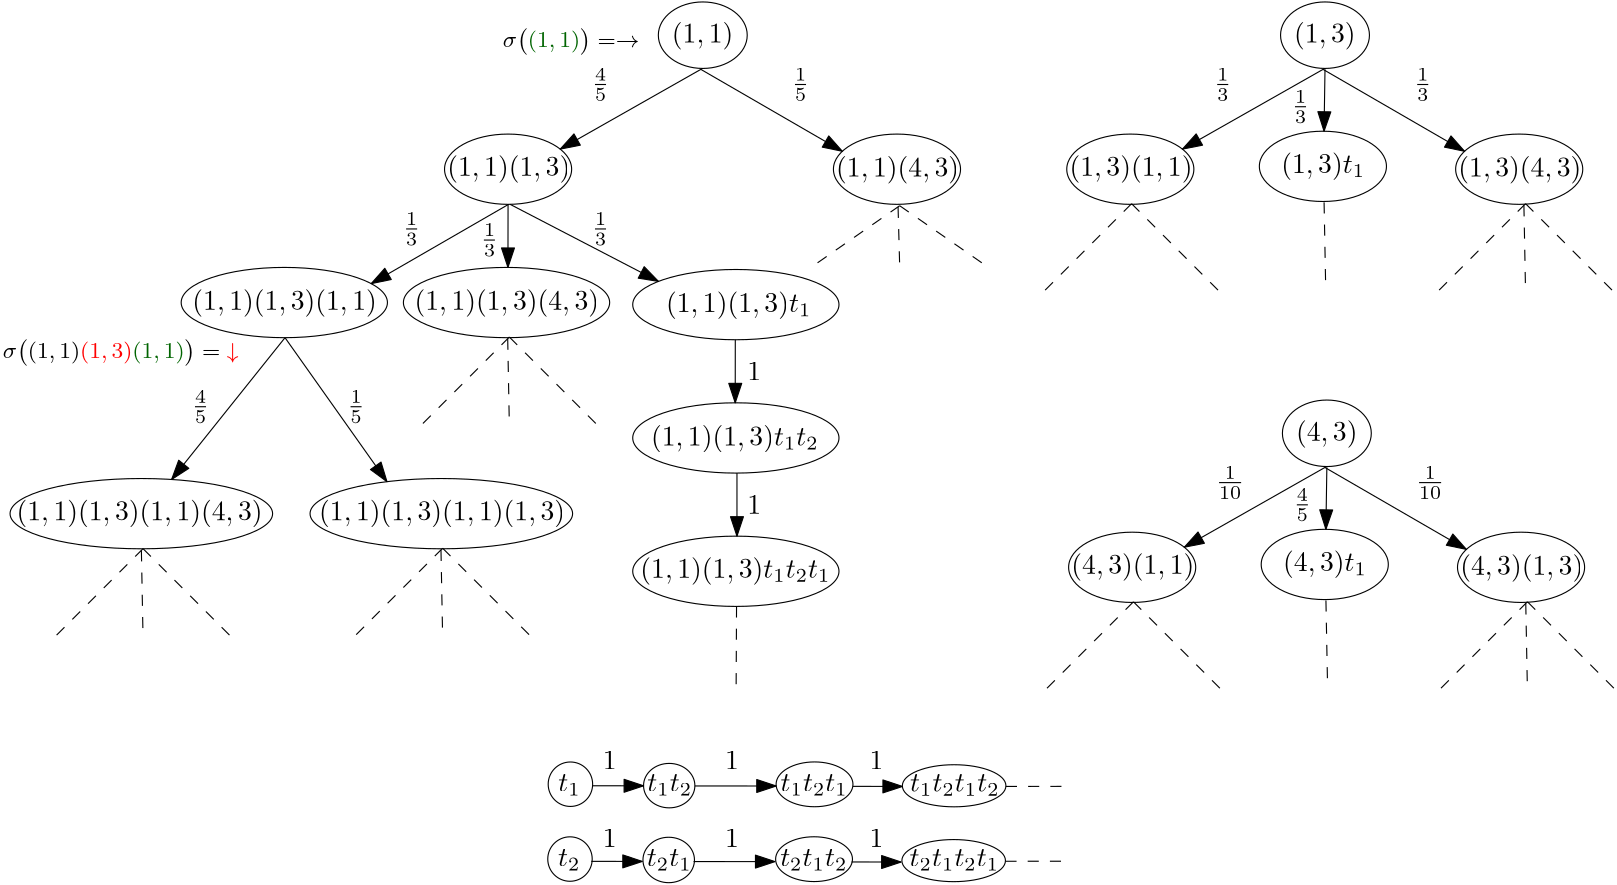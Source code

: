 <?xml version="1.0"?>
<!DOCTYPE ipe SYSTEM "ipe.dtd">
<ipe version="70206" creator="Ipe 7.2.6">
<info created="D:20170705220140" modified="D:20170810131327"/>
<preamble>\usepackage{amsfonts}
\usepackage{amsmath} 
\usepackage{amssymb}
\usepackage{xcolor}
</preamble>
<ipestyle name="basic">
<symbol name="arrow/arc(spx)">
<path stroke="sym-stroke" fill="sym-stroke" pen="sym-pen">
0 0 m
-1 0.333 l
-1 -0.333 l
h
</path>
</symbol>
<symbol name="arrow/farc(spx)">
<path stroke="sym-stroke" fill="white" pen="sym-pen">
0 0 m
-1 0.333 l
-1 -0.333 l
h
</path>
</symbol>
<symbol name="arrow/ptarc(spx)">
<path stroke="sym-stroke" fill="sym-stroke" pen="sym-pen">
0 0 m
-1 0.333 l
-0.8 0 l
-1 -0.333 l
h
</path>
</symbol>
<symbol name="arrow/fptarc(spx)">
<path stroke="sym-stroke" fill="white" pen="sym-pen">
0 0 m
-1 0.333 l
-0.8 0 l
-1 -0.333 l
h
</path>
</symbol>
<symbol name="mark/circle(sx)" transformations="translations">
<path fill="sym-stroke">
0.6 0 0 0.6 0 0 e
0.4 0 0 0.4 0 0 e
</path>
</symbol>
<symbol name="mark/disk(sx)" transformations="translations">
<path fill="sym-stroke">
0.6 0 0 0.6 0 0 e
</path>
</symbol>
<symbol name="mark/fdisk(sfx)" transformations="translations">
<group>
<path fill="sym-fill">
0.5 0 0 0.5 0 0 e
</path>
<path fill="sym-stroke" fillrule="eofill">
0.6 0 0 0.6 0 0 e
0.4 0 0 0.4 0 0 e
</path>
</group>
</symbol>
<symbol name="mark/box(sx)" transformations="translations">
<path fill="sym-stroke" fillrule="eofill">
-0.6 -0.6 m
0.6 -0.6 l
0.6 0.6 l
-0.6 0.6 l
h
-0.4 -0.4 m
0.4 -0.4 l
0.4 0.4 l
-0.4 0.4 l
h
</path>
</symbol>
<symbol name="mark/square(sx)" transformations="translations">
<path fill="sym-stroke">
-0.6 -0.6 m
0.6 -0.6 l
0.6 0.6 l
-0.6 0.6 l
h
</path>
</symbol>
<symbol name="mark/fsquare(sfx)" transformations="translations">
<group>
<path fill="sym-fill">
-0.5 -0.5 m
0.5 -0.5 l
0.5 0.5 l
-0.5 0.5 l
h
</path>
<path fill="sym-stroke" fillrule="eofill">
-0.6 -0.6 m
0.6 -0.6 l
0.6 0.6 l
-0.6 0.6 l
h
-0.4 -0.4 m
0.4 -0.4 l
0.4 0.4 l
-0.4 0.4 l
h
</path>
</group>
</symbol>
<symbol name="mark/cross(sx)" transformations="translations">
<group>
<path fill="sym-stroke">
-0.43 -0.57 m
0.57 0.43 l
0.43 0.57 l
-0.57 -0.43 l
h
</path>
<path fill="sym-stroke">
-0.43 0.57 m
0.57 -0.43 l
0.43 -0.57 l
-0.57 0.43 l
h
</path>
</group>
</symbol>
<symbol name="arrow/fnormal(spx)">
<path stroke="sym-stroke" fill="white" pen="sym-pen">
0 0 m
-1 0.333 l
-1 -0.333 l
h
</path>
</symbol>
<symbol name="arrow/pointed(spx)">
<path stroke="sym-stroke" fill="sym-stroke" pen="sym-pen">
0 0 m
-1 0.333 l
-0.8 0 l
-1 -0.333 l
h
</path>
</symbol>
<symbol name="arrow/fpointed(spx)">
<path stroke="sym-stroke" fill="white" pen="sym-pen">
0 0 m
-1 0.333 l
-0.8 0 l
-1 -0.333 l
h
</path>
</symbol>
<symbol name="arrow/linear(spx)">
<path stroke="sym-stroke" pen="sym-pen">
-1 0.333 m
0 0 l
-1 -0.333 l
</path>
</symbol>
<symbol name="arrow/fdouble(spx)">
<path stroke="sym-stroke" fill="white" pen="sym-pen">
0 0 m
-1 0.333 l
-1 -0.333 l
h
-1 0 m
-2 0.333 l
-2 -0.333 l
h
</path>
</symbol>
<symbol name="arrow/double(spx)">
<path stroke="sym-stroke" fill="sym-stroke" pen="sym-pen">
0 0 m
-1 0.333 l
-1 -0.333 l
h
-1 0 m
-2 0.333 l
-2 -0.333 l
h
</path>
</symbol>
<pen name="heavier" value="0.8"/>
<pen name="fat" value="1.2"/>
<pen name="ultrafat" value="2"/>
<symbolsize name="large" value="5"/>
<symbolsize name="small" value="2"/>
<symbolsize name="tiny" value="1.1"/>
<arrowsize name="large" value="10"/>
<arrowsize name="small" value="5"/>
<arrowsize name="tiny" value="3"/>
<color name="red" value="1 0 0"/>
<color name="green" value="0 1 0"/>
<color name="blue" value="0 0 1"/>
<color name="yellow" value="1 1 0"/>
<color name="orange" value="1 0.647 0"/>
<color name="gold" value="1 0.843 0"/>
<color name="purple" value="0.627 0.125 0.941"/>
<color name="gray" value="0.745"/>
<color name="brown" value="0.647 0.165 0.165"/>
<color name="navy" value="0 0 0.502"/>
<color name="pink" value="1 0.753 0.796"/>
<color name="seagreen" value="0.18 0.545 0.341"/>
<color name="turquoise" value="0.251 0.878 0.816"/>
<color name="violet" value="0.933 0.51 0.933"/>
<color name="darkblue" value="0 0 0.545"/>
<color name="darkcyan" value="0 0.545 0.545"/>
<color name="darkgray" value="0.663"/>
<color name="darkgreen" value="0 0.392 0"/>
<color name="darkmagenta" value="0.545 0 0.545"/>
<color name="darkorange" value="1 0.549 0"/>
<color name="darkred" value="0.545 0 0"/>
<color name="lightblue" value="0.678 0.847 0.902"/>
<color name="lightcyan" value="0.878 1 1"/>
<color name="lightgray" value="0.827"/>
<color name="lightgreen" value="0.565 0.933 0.565"/>
<color name="lightyellow" value="1 1 0.878"/>
<dashstyle name="dashed" value="[4] 0"/>
<dashstyle name="dotted" value="[1 3] 0"/>
<dashstyle name="dash dotted" value="[4 2 1 2] 0"/>
<dashstyle name="dash dot dotted" value="[4 2 1 2 1 2] 0"/>
<textsize name="large" value="\large"/>
<textsize name="Large" value="\Large"/>
<textsize name="LARGE" value="\LARGE"/>
<textsize name="huge" value="\huge"/>
<textsize name="Huge" value="\Huge"/>
<textsize name="small" value="\small"/>
<textsize name="footnote" value="\footnotesize"/>
<textsize name="tiny" value="\tiny"/>
<textstyle name="center" begin="\begin{center}" end="\end{center}"/>
<textstyle name="itemize" begin="\begin{itemize}" end="\end{itemize}"/>
<textstyle name="item" begin="\begin{itemize}\item{}" end="\end{itemize}"/>
<gridsize name="4 pts" value="4"/>
<gridsize name="8 pts (~3 mm)" value="8"/>
<gridsize name="16 pts (~6 mm)" value="16"/>
<gridsize name="32 pts (~12 mm)" value="32"/>
<gridsize name="10 pts (~3.5 mm)" value="10"/>
<gridsize name="20 pts (~7 mm)" value="20"/>
<gridsize name="14 pts (~5 mm)" value="14"/>
<gridsize name="28 pts (~10 mm)" value="28"/>
<gridsize name="56 pts (~20 mm)" value="56"/>
<anglesize name="90 deg" value="90"/>
<anglesize name="60 deg" value="60"/>
<anglesize name="45 deg" value="45"/>
<anglesize name="30 deg" value="30"/>
<anglesize name="22.5 deg" value="22.5"/>
<opacity name="10%" value="0.1"/>
<opacity name="30%" value="0.3"/>
<opacity name="50%" value="0.5"/>
<opacity name="75%" value="0.75"/>
<tiling name="falling" angle="-60" step="4" width="1"/>
<tiling name="rising" angle="30" step="4" width="1"/>
</ipestyle>
<page>
<layer name="alpha"/>
<view layers="alpha" active="alpha"/>
<text layer="alpha" matrix="1 0 0 1 204.861 9.59349" transformations="translations" pos="40 816" stroke="black" type="label" width="22.139" height="7.473" depth="2.49" valign="baseline" style="math">(1, 1)</text>
<text matrix="1 0 0 1 80 5.6464" transformations="translations" pos="84 772" stroke="black" type="label" width="44.278" height="7.473" depth="2.49" valign="baseline" style="math">(1, 1) (1, 3)</text>
<text matrix="1 0 0 1 220 5.36149" transformations="translations" pos="84 772" stroke="black" type="label" width="44.278" height="7.473" depth="2.49" valign="baseline" style="math">(1, 1) (4, 3)</text>
<text matrix="1 0 0 1 68.2205 -42.6151" transformations="translations" pos="84 772" stroke="black" type="label" width="66.418" height="7.473" depth="2.49" valign="baseline" style="math">(1, 1) (1, 3) (4, 3)</text>
<text matrix="1 0 0 1 -75.0516 -118.329" transformations="translations" pos="84 772" stroke="black" type="label" width="88.557" height="7.473" depth="2.49" valign="baseline" style="math">(1, 1) (1, 3) (1, 1) (4,3)</text>
<text matrix="1 0 0 1 33.8723 -118.38" transformations="translations" pos="84 772" stroke="black" type="label" width="88.557" height="7.473" depth="2.49" valign="baseline" style="math">(1, 1) (1, 3) (1, 1) (1,3)</text>
<text matrix="1 0 0 1 158.749 -43.4393" transformations="translations" pos="84 772" stroke="black" type="label" width="52.345" height="7.473" depth="2.49" valign="baseline" style="math">(1, 1) (1, 3) t_1</text>
<path matrix="1 0 0 0.748014 112 217.87" stroke="black">
16 0 0 16 144 816 e
</path>
<path matrix="1.80861 0 0 1 55.692 -12" stroke="black">
12.6491 0 0 12.6491 72 792 e
</path>
<path matrix="1.80861 0 0 1 195.692 -12" stroke="black">
12.6491 0 0 12.6491 72 792 e
</path>
<path matrix="2.93515 0 0 1 -25.9806 -60" stroke="black">
12.6491 0 0 12.6491 72 792 e
</path>
<path matrix="2.93515 0 0 1 56.5768 -60.745" stroke="black">
12.6491 0 0 12.6491 72 792 e
</path>
<path matrix="3.73628 0 0 1 -215.133 -136" stroke="black">
12.6491 0 0 12.6491 72 792 e
</path>
<path matrix="3.73628 0 0 1 -107.133 -136" stroke="black">
12.6491 0 0 12.6491 72 792 e
</path>
<path stroke="black" arrow="normal/normal">
255.884 816.282 m
204.682 787.232 l
</path>
<path stroke="black" arrow="normal/normal">
255.289 815.944 m
306.241 786.458 l
</path>
<text matrix="1 0 0 1 -11.7795 -42.6151" transformations="translations" pos="84 772" stroke="black" type="label" width="66.418" height="7.473" depth="2.49" valign="baseline" style="math">(1, 1) (1, 3) (1, 1)</text>
<path matrix="2.93515 0 0 1 -105.981 -60" stroke="black">
12.6491 0 0 12.6491 72 792 e
</path>
<path stroke="black" arrow="normal/normal">
185.901 767.351 m
185.863 744.648 l
</path>
<path stroke="black" arrow="normal/normal">
186.071 767.351 m
136.633 738.812 l
</path>
<path stroke="black" arrow="normal/normal">
186.631 767.357 m
240.046 739.615 l
</path>
<path stroke="black" arrow="normal/normal">
105.603 719.351 m
142.308 667.513 l
</path>
<path stroke="black" arrow="normal/normal">
105.603 719.351 m
64.7839 668.308 l
</path>
<text matrix="1 0 0 1 153.336 -91.4393" transformations="translations" pos="84 772" stroke="black" type="label" width="60.412" height="7.473" depth="2.49" valign="baseline" style="math">(1, 1) (1, 3) t_1 t_2</text>
<path matrix="2.93515 0 0 1 56.5768 -108.745" stroke="black">
12.6491 0 0 12.6491 72 792 e
</path>
<text matrix="1 0 0 1 149.507 -139.044" transformations="translations" pos="84 772" stroke="black" type="label" width="68.479" height="7.473" depth="2.49" valign="baseline" style="math">(1, 1) (1, 3) t_1 t_2 t_1</text>
<path matrix="2.93515 0 0 1 56.5768 -156.745" stroke="black">
12.6491 0 0 12.6491 72 792 e
</path>
<path stroke="black" arrow="normal/normal">
267.706 718.606 m
267.682 695.904 l
</path>
<path stroke="black" arrow="normal/normal">
268.309 670.607 m
268.307 647.903 l
</path>
<path stroke="black" dash="dashed">
268.155 622.606 m
268 592 l
</path>
<path matrix="1 0 0 1 10.3684 95.5878" stroke="black" dash="dashed">
176 624 m
144 592 l
</path>
<path matrix="1 0 0 1 10.3684 95.5878" stroke="black" dash="dashed">
175.405 623.405 m
176 592 l
</path>
<path matrix="1 0 0 1 10.3684 95.5878" stroke="black" dash="dashed">
176 624 m
208 592 l
</path>
<path matrix="0.965864 0 0 0.671252 156.886 347.997" stroke="black" dash="dashed">
176 624 m
144 592 l
</path>
<path matrix="0.965864 0 0 0.671252 156.886 347.997" stroke="black" dash="dashed">
175.405 623.405 m
176 592 l
</path>
<path matrix="0.965864 0 0 0.671252 156.886 347.997" stroke="black" dash="dashed">
176 624 m
208 592 l
</path>
<path matrix="1 0 0 1 -121.506 19.3991" stroke="black" dash="dashed">
176 624 m
144 592 l
</path>
<path matrix="1 0 0 1 -121.506 19.3991" stroke="black" dash="dashed">
175.405 623.405 m
176 592 l
</path>
<path matrix="1 0 0 1 -121.506 19.3991" stroke="black" dash="dashed">
176 624 m
208 592 l
</path>
<path matrix="1 0 0 1 -13.6526 19.5619" stroke="black" dash="dashed">
176 624 m
144 592 l
</path>
<path matrix="1 0 0 1 -13.6526 19.5619" stroke="black" dash="dashed">
175.405 623.405 m
176 592 l
</path>
<path matrix="1 0 0 1 -13.6526 19.5619" stroke="black" dash="dashed">
176 624 m
208 592 l
</path>
<text matrix="1 0 0 1 -8 16" transformations="translations" pos="192 808" stroke="black" type="label" width="49.114" height="6.774" depth="2.79" valign="baseline" size="footnote" style="math">\sigma \big( {\color{darkgreen}(1, 1)} \big) = \rightarrow</text>
<text transformations="translations" pos="148 756" stroke="black" type="label" width="6.362" height="8.422" depth="3.43" valign="baseline" style="math">\frac{1}{3}</text>
<text matrix="1 0 0 1 28 -4" transformations="translations" pos="148 756" stroke="black" type="label" width="6.362" height="8.422" depth="3.43" valign="baseline" style="math">\frac{1}{3}</text>
<text matrix="1 0 0 1 68 0" transformations="translations" pos="148 756" stroke="black" type="label" width="6.362" height="8.422" depth="3.43" valign="baseline" style="math">\frac{1}{3}</text>
<text transformations="translations" pos="272 704" stroke="black" type="label" width="4.981" height="6.42" depth="0" valign="baseline" style="math">1</text>
<text transformations="translations" pos="272 656" stroke="black" type="label" width="4.981" height="6.42" depth="0" valign="baseline" style="math">1</text>
<text transformations="translations" pos="216 808" stroke="black" type="label" width="6.362" height="8.422" depth="3.43" valign="baseline" style="math">\frac{4}{5}</text>
<text matrix="1 0 0 1 72 0" transformations="translations" pos="216 808" stroke="black" type="label" width="6.362" height="8.422" depth="3.43" valign="baseline" style="math">\frac{1}{5}</text>
<text matrix="1 0 0 1 -188 -96" transformations="translations" pos="192 808" stroke="black" type="label" width="84.869" height="6.774" depth="2.79" valign="baseline" size="footnote" style="math">\sigma \big( (1, 1){\color{red}(1, 3)}{\color{darkgreen}(1,1)} \big) = {\color{red} \downarrow}</text>
<text matrix="1 0 0 1 -144 -116" transformations="translations" pos="216 808" stroke="black" type="label" width="6.362" height="8.422" depth="3.43" valign="baseline" style="math">\frac{4}{5}</text>
<text matrix="1 0 0 1 -88 -116" transformations="translations" pos="216 808" stroke="black" type="label" width="6.362" height="8.422" depth="3.43" valign="baseline" style="math">\frac{1}{5}</text>
<text matrix="1 0 0 1 428.861 9.59349" transformations="translations" pos="40 816" stroke="black" type="label" width="22.139" height="7.473" depth="2.49" valign="baseline" style="math">(1, 3)</text>
<text matrix="1 0 0 1 304 5.6464" transformations="translations" pos="84 772" stroke="black" type="label" width="44.278" height="7.473" depth="2.49" valign="baseline" style="math">(1, 3) (1, 1)</text>
<text matrix="1 0 0 1 444 5.36149" transformations="translations" pos="84 772" stroke="black" type="label" width="44.278" height="7.473" depth="2.49" valign="baseline" style="math">(1, 3) (4, 3)</text>
<path matrix="1 0 0 0.748014 336 217.87" stroke="black">
16 0 0 16 144 816 e
</path>
<path matrix="1.80861 0 0 1 279.692 -12" stroke="black">
12.6491 0 0 12.6491 72 792 e
</path>
<path matrix="1.80861 0 0 1 419.692 -12" stroke="black">
12.6491 0 0 12.6491 72 792 e
</path>
<path matrix="1 0 0 1 224 0" stroke="black" arrow="normal/normal">
255.884 816.282 m
204.682 787.232 l
</path>
<path matrix="1 0 0 1 224 0" stroke="black" arrow="normal/normal">
255.289 815.944 m
306.241 786.458 l
</path>
<text matrix="1 0 0 1 224 0" transformations="translations" pos="216 808" stroke="black" type="label" width="6.362" height="8.422" depth="3.43" valign="baseline" style="math">\frac{1}{3}</text>
<text matrix="1 0 0 1 296 0" transformations="translations" pos="216 808" stroke="black" type="label" width="6.362" height="8.422" depth="3.43" valign="baseline" style="math">\frac{1}{3}</text>
<text matrix="1 0 0 1 380.233 6.67786" transformations="translations" pos="84 772" stroke="black" type="label" width="30.206" height="7.473" depth="2.49" valign="baseline" style="math">(1, 3) t_1</text>
<path matrix="1.80861 0 0 1 349.026 -10.9685" stroke="black">
12.6491 0 0 12.6491 72 792 e
</path>
<path stroke="black" arrow="normal/normal">
480 816 m
479.656 793.679 l
</path>
<text matrix="1 0 0 1 252 -8" transformations="translations" pos="216 808" stroke="black" type="label" width="6.362" height="8.422" depth="3.43" valign="baseline" style="math">\frac{1}{3}</text>
<path matrix="1 0 0 1 234.368 143.588" stroke="black" dash="dashed">
176 624 m
144 592 l
</path>
<path matrix="1 0 0 1 234.368 143.588" stroke="black" dash="dashed">
176 624 m
208 592 l
</path>
<path matrix="1 0 0 1 304.264 144.669" stroke="black" dash="dashed">
175.405 623.405 m
176 592 l
</path>
<path matrix="1 0 0 1 376.203 143.601" stroke="black" dash="dashed">
176 624 m
144 592 l
</path>
<path matrix="1 0 0 1 376.203 143.601" stroke="black" dash="dashed">
175.405 623.405 m
176 592 l
</path>
<path matrix="1 0 0 1 376.203 143.601" stroke="black" dash="dashed">
176 624 m
208 592 l
</path>
<text matrix="1 0 0 1 429.528 -133.724" transformations="translations" pos="40 816" stroke="black" type="label" width="22.139" height="7.473" depth="2.49" valign="baseline" style="math">(4, 3)</text>
<text matrix="1 0 0 1 304.667 -137.671" transformations="translations" pos="84 772" stroke="black" type="label" width="44.278" height="7.473" depth="2.49" valign="baseline" style="math">(4, 3) (1, 1)</text>
<text matrix="1 0 0 1 444.667 -137.956" transformations="translations" pos="84 772" stroke="black" type="label" width="44.278" height="7.473" depth="2.49" valign="baseline" style="math">(4, 3) (1, 3)</text>
<path matrix="1 0 0 0.748014 336.667 74.553" stroke="black">
16 0 0 16 144 816 e
</path>
<path matrix="1.80861 0 0 1 280.359 -155.317" stroke="black">
12.6491 0 0 12.6491 72 792 e
</path>
<path matrix="1.80861 0 0 1 420.359 -155.317" stroke="black">
12.6491 0 0 12.6491 72 792 e
</path>
<path matrix="1 0 0 1 224.667 -143.317" stroke="black" arrow="normal/normal">
255.884 816.282 m
204.682 787.232 l
</path>
<path matrix="1 0 0 1 224.667 -143.317" stroke="black" arrow="normal/normal">
255.289 815.944 m
306.241 786.458 l
</path>
<text matrix="1 0 0 1 224.667 -143.317" transformations="translations" pos="216 808" stroke="black" type="label" width="10.334" height="8.422" depth="3.43" valign="baseline" style="math">\frac{1}{10}</text>
<text matrix="1 0 0 1 296.667 -143.317" transformations="translations" pos="216 808" stroke="black" type="label" width="10.334" height="8.422" depth="3.43" valign="baseline" style="math">\frac{1}{10}</text>
<text matrix="1 0 0 1 380.9 -136.639" transformations="translations" pos="84 772" stroke="black" type="label" width="30.206" height="7.473" depth="2.49" valign="baseline" style="math">(4, 3) t_1</text>
<path matrix="1.80861 0 0 1 349.693 -154.286" stroke="black">
12.6491 0 0 12.6491 72 792 e
</path>
<path matrix="1 0 0 1 0.667 -143.317" stroke="black" arrow="normal/normal">
480 816 m
479.656 793.679 l
</path>
<text matrix="1 0 0 1 252.667 -151.317" transformations="translations" pos="216 808" stroke="black" type="label" width="6.362" height="8.422" depth="3.43" valign="baseline" style="math">\frac{4}{5}</text>
<path matrix="1 0 0 1 235.035 0.271" stroke="black" dash="dashed">
176 624 m
144 592 l
</path>
<path matrix="1 0 0 1 235.035 0.271" stroke="black" dash="dashed">
176 624 m
208 592 l
</path>
<path matrix="1 0 0 1 304.931 1.352" stroke="black" dash="dashed">
175.405 623.405 m
176 592 l
</path>
<path matrix="1 0 0 1 376.87 0.284" stroke="black" dash="dashed">
176 624 m
144 592 l
</path>
<path matrix="1 0 0 1 376.87 0.284" stroke="black" dash="dashed">
175.405 623.405 m
176 592 l
</path>
<path matrix="1 0 0 1 376.87 0.284" stroke="black" dash="dashed">
176 624 m
208 592 l
</path>
<text matrix="1 0 0 1 156 -4" transformations="translations" pos="48 560" stroke="black" type="label" width="8.067" height="6.132" depth="1.49" valign="baseline" style="math">t_1</text>
<text matrix="1 0 0 1 156 -4" transformations="translations" pos="80 560" stroke="black" type="label" width="16.134" height="6.132" depth="1.49" valign="baseline" style="math">t_1 t_2</text>
<text matrix="1 0 0 1 156 -4" transformations="translations" pos="128 560" stroke="black" type="label" width="24.201" height="6.132" depth="1.49" valign="baseline" style="math">t_1 t_2 t_1</text>
<text matrix="1 0 0 1 154.596 -4.07044" transformations="translations" pos="176 560" stroke="black" type="label" width="32.268" height="6.132" depth="1.49" valign="baseline" style="math">t_1 t_2 t_1 t_2</text>
<path matrix="1 0 0 1 152.349 -25.3997" stroke="black">
8 0 0 8 56 584 e
</path>
<path matrix="1.15495 0 0 0.999896 179.24 -25.8481" stroke="black">
8 0 0 8 56 584 e
</path>
<path matrix="1.72956 0 0 1.0083 199.375 -30.2892" stroke="black">
8 0 0 8 56 584 e
</path>
<path matrix="2.33021 0 0 0.947144 215.996 4.90662" stroke="black">
8 0 0 8 56 584 e
</path>
<path matrix="1 0 0 1 156 -4" stroke="black" dash="dashed">
209.12 561.8 m
232.052 561.823 l
232.052 561.966 l
</path>
<text matrix="1 0 0 1 155.845 -30.9417" transformations="translations" pos="48 560" stroke="black" type="label" width="8.067" height="6.132" depth="1.49" valign="baseline" style="math">t_2</text>
<text matrix="1 0 0 1 155.845 -30.9417" transformations="translations" pos="80 560" stroke="black" type="label" width="16.134" height="6.132" depth="1.49" valign="baseline" style="math">t_2 t_1</text>
<text matrix="1 0 0 1 155.845 -30.9417" transformations="translations" pos="128 560" stroke="black" type="label" width="24.201" height="6.132" depth="1.49" valign="baseline" style="math">t_2 t_1 t_2</text>
<text matrix="1 0 0 1 154.441 -31.0121" transformations="translations" pos="176 560" stroke="black" type="label" width="32.268" height="6.132" depth="1.49" valign="baseline" style="math">t_2 t_1 t_2 t_1</text>
<path matrix="1 0 0 1 152.195 -52.3414" stroke="black">
8 0 0 8 56 584 e
</path>
<path matrix="1.15894 0 0 1.02204 178.836 -65.542" stroke="black">
8 0 0 8 56 584 e
</path>
<path matrix="1.72956 0 0 1.0083 199.201 -57.2309" stroke="black">
8 0 0 8 56 584 e
</path>
<path matrix="2.33021 0 0 0.947144 215.829 -22.0351" stroke="black">
8 0 0 8 56 584 e
</path>
<path matrix="1 0 0 1 155.845 -30.9417" stroke="black" dash="dashed">
209.12 561.8 m
232.052 561.823 l
232.052 561.966 l
</path>
<text matrix="1 0 0 1 156 -4" transformations="translations" pos="64 568" stroke="black" type="label" width="4.981" height="6.42" depth="0" valign="baseline" style="math">1</text>
<text matrix="1 0 0 1 156 -4" transformations="translations" pos="108 568" stroke="black" type="label" width="4.981" height="6.42" depth="0" valign="baseline" style="math">1</text>
<text matrix="1 0 0 1 160 -4" transformations="translations" pos="156 568" stroke="black" type="label" width="4.981" height="6.42" depth="0" valign="baseline" style="math">1</text>
<text matrix="1 0 0 1 156 -32" transformations="translations" pos="64 568" stroke="black" type="label" width="4.981" height="6.42" depth="0" valign="baseline" style="math">1</text>
<text matrix="1 0 0 1 156 -32" transformations="translations" pos="108 568" stroke="black" type="label" width="4.981" height="6.42" depth="0" valign="baseline" style="math">1</text>
<text matrix="1 0 0 1 160 -32" transformations="translations" pos="156 568" stroke="black" type="label" width="4.981" height="6.42" depth="0" valign="baseline" style="math">1</text>
<path stroke="black" arrow="normal/normal">
216.33 558.044 m
234.678 558.026 l
</path>
<path stroke="black" arrow="normal/normal">
253.156 557.965 m
282.432 557.96 l
</path>
<path stroke="black" arrow="normal/normal">
310.011 557.831 m
327.855 557.796 l
</path>
<path matrix="1 0 0 1 -0.466356 -27.2171" stroke="black" arrow="normal/normal">
216.33 558.044 m
234.678 558.026 l
</path>
<path matrix="1 0 0 1 -0.466356 -27.2171" stroke="black" arrow="normal/normal">
253.156 557.965 m
282.432 557.96 l
</path>
<path matrix="1 0 0 1 -0.466356 -27.2171" stroke="black" arrow="normal/normal">
310.011 557.831 m
327.855 557.796 l
</path>
</page>
</ipe>
